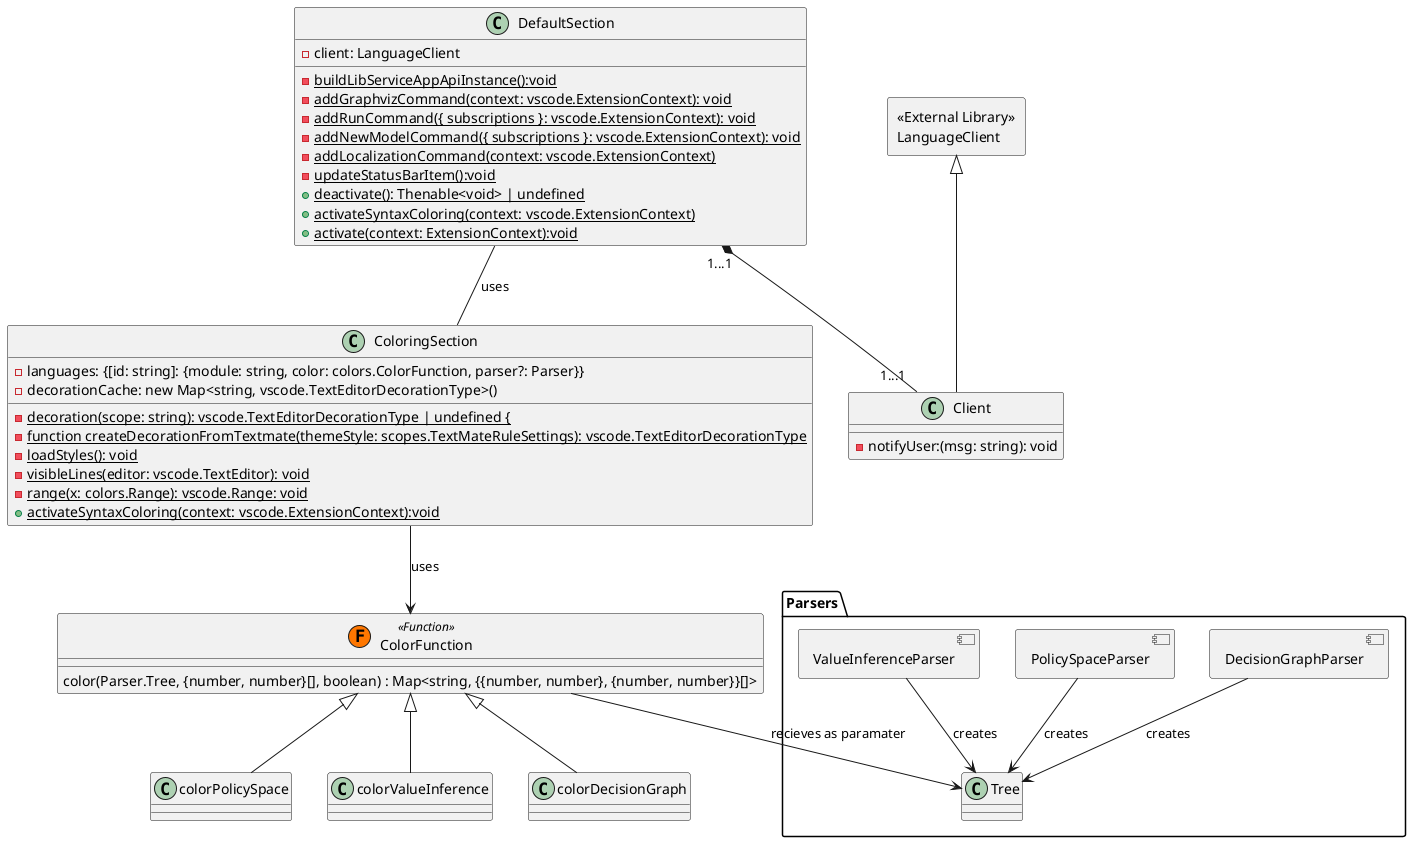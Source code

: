 @startuml


class DefaultSection {
    - client: LanguageClient

    - {static} buildLibServiceAppApiInstance():void
    - {static} addGraphvizCommand(context: vscode.ExtensionContext): void
    - {static} addRunCommand({ subscriptions }: vscode.ExtensionContext): void
    - {static} addNewModelCommand({ subscriptions }: vscode.ExtensionContext): void
    - {static} addLocalizationCommand(context: vscode.ExtensionContext)
    - {static} updateStatusBarItem():void
    + {static} deactivate(): Thenable<void> | undefined
    + {static} activateSyntaxColoring(context: vscode.ExtensionContext)
    + {static} activate(context: ExtensionContext):void
}

rectangle extConnection [
    <<External Library>>
    LanguageClient
]


class Client extends extConnection{
    - notifyUser:(msg: string): void
}


class ColoringSection {
    - languages: {[id: string]: {module: string, color: colors.ColorFunction, parser?: Parser}}
    {field}- decorationCache: new Map<string, vscode.TextEditorDecorationType>()

    -{static} decoration(scope: string): vscode.TextEditorDecorationType | undefined {
    -{static} function createDecorationFromTextmate(themeStyle: scopes.TextMateRuleSettings): vscode.TextEditorDecorationType
    -{static} loadStyles(): void
    -{static} visibleLines(editor: vscode.TextEditor): void
    -{static}  range(x: colors.Range): vscode.Range: void
    +{static} activateSyntaxColoring(context: vscode.ExtensionContext):void 
}




DefaultSection "1...1" *-- "1...1" Client
DefaultSection -- ColoringSection : uses



' Color description
allowmixing

package Parsers {
    component DecisionGraphParser
    component PolicySpaceParser
    component ValueInferenceParser
    class Tree

	DecisionGraphParser --> Tree : "creates"
	PolicySpaceParser --> Tree : "creates"
	ValueInferenceParser --> Tree : "creates"
}

class ColorFunction << (F,#FF7700) Function>>{
	color(Parser.Tree, {number, number}[], boolean) : Map<string, {{number, number}, {number, number}}[]>
}


class colorDecisionGraph extends ColorFunction {	
}

class colorPolicySpace extends ColorFunction {	
}

class colorValueInference extends ColorFunction {	
}

ColorFunction --> Tree : recieves as paramater
ColoringSection --> ColorFunction : uses


@enduml